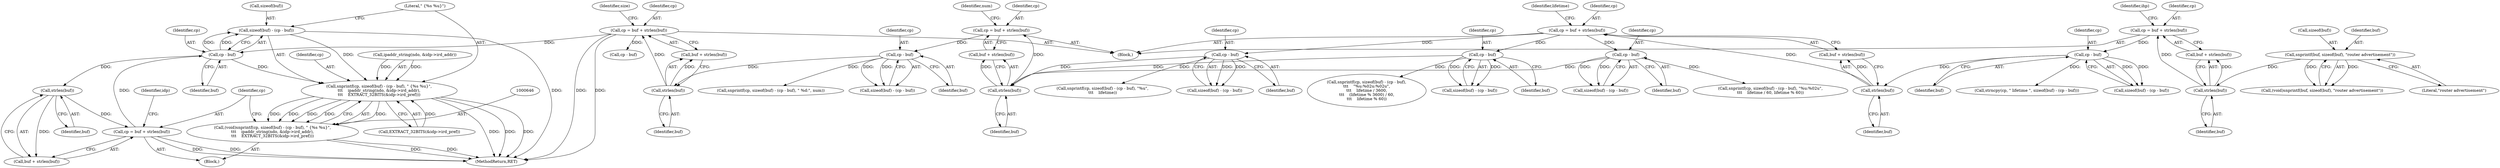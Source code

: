 digraph "0_tcpdump_1a1bce0526a77b62e41531b00f8bb5e21fd4f3a3@API" {
"1000649" [label="(Call,sizeof(buf) - (cp - buf))"];
"1000652" [label="(Call,cp - buf)"];
"1000667" [label="(Call,cp = buf + strlen(buf))"];
"1000671" [label="(Call,strlen(buf))"];
"1000599" [label="(Call,cp = buf + strlen(buf))"];
"1000603" [label="(Call,strlen(buf))"];
"1000594" [label="(Call,cp - buf)"];
"1000576" [label="(Call,cp = buf + strlen(buf))"];
"1000580" [label="(Call,strlen(buf))"];
"1000561" [label="(Call,cp - buf)"];
"1000497" [label="(Call,cp = buf + strlen(buf))"];
"1000501" [label="(Call,strlen(buf))"];
"1000494" [label="(Call,cp - buf)"];
"1000469" [label="(Call,cp = buf + strlen(buf))"];
"1000473" [label="(Call,strlen(buf))"];
"1000464" [label="(Call,snprintf(buf, sizeof(buf), \"router advertisement\"))"];
"1000522" [label="(Call,cp - buf)"];
"1000542" [label="(Call,cp - buf)"];
"1000647" [label="(Call,snprintf(cp, sizeof(buf) - (cp - buf), \" {%s %u}\",\n\t\t\t    ipaddr_string(ndo, &idp->ird_addr),\n\t\t\t    EXTRACT_32BITS(&idp->ird_pref)))"];
"1000645" [label="(Call,(void)snprintf(cp, sizeof(buf) - (cp - buf), \" {%s %u}\",\n\t\t\t    ipaddr_string(ndo, &idp->ird_addr),\n\t\t\t    EXTRACT_32BITS(&idp->ird_pref)))"];
"1000462" [label="(Call,(void)snprintf(buf, sizeof(buf), \"router advertisement\"))"];
"1000498" [label="(Identifier,cp)"];
"1000465" [label="(Identifier,buf)"];
"1000562" [label="(Identifier,cp)"];
"1000522" [label="(Call,cp - buf)"];
"1000523" [label="(Identifier,cp)"];
"1000654" [label="(Identifier,buf)"];
"1000591" [label="(Call,sizeof(buf) - (cp - buf))"];
"1000606" [label="(Identifier,size)"];
"1000561" [label="(Call,cp - buf)"];
"1000563" [label="(Identifier,buf)"];
"1000604" [label="(Identifier,buf)"];
"1000655" [label="(Literal,\" {%s %u}\")"];
"1000622" [label="(Call,cp - buf)"];
"1000543" [label="(Identifier,cp)"];
"1000601" [label="(Call,buf + strlen(buf))"];
"1000656" [label="(Call,ipaddr_string(ndo, &idp->ird_addr))"];
"1000524" [label="(Identifier,buf)"];
"1000600" [label="(Identifier,cp)"];
"1000474" [label="(Identifier,buf)"];
"1000577" [label="(Identifier,cp)"];
"1000589" [label="(Call,snprintf(cp, sizeof(buf) - (cp - buf), \" %d:\", num))"];
"1000542" [label="(Call,cp - buf)"];
"1000652" [label="(Call,cp - buf)"];
"1000464" [label="(Call,snprintf(buf, sizeof(buf), \"router advertisement\"))"];
"1000668" [label="(Identifier,cp)"];
"1000537" [label="(Call,snprintf(cp, sizeof(buf) - (cp - buf), \"%u:%02u\",\n\t\t\t    lifetime / 60, lifetime % 60))"];
"1000576" [label="(Call,cp = buf + strlen(buf))"];
"1000470" [label="(Identifier,cp)"];
"1000653" [label="(Identifier,cp)"];
"1000583" [label="(Identifier,num)"];
"1000473" [label="(Call,strlen(buf))"];
"1000466" [label="(Call,sizeof(buf))"];
"1000671" [label="(Call,strlen(buf))"];
"1000496" [label="(Identifier,buf)"];
"1000674" [label="(Identifier,idp)"];
"1000648" [label="(Identifier,cp)"];
"1000468" [label="(Literal,\"router advertisement\")"];
"1000581" [label="(Identifier,buf)"];
"1000544" [label="(Identifier,buf)"];
"1000504" [label="(Identifier,lifetime)"];
"1000502" [label="(Identifier,buf)"];
"1000580" [label="(Call,strlen(buf))"];
"1000499" [label="(Call,buf + strlen(buf))"];
"1000456" [label="(Block,)"];
"1000645" [label="(Call,(void)snprintf(cp, sizeof(buf) - (cp - buf), \" {%s %u}\",\n\t\t\t    ipaddr_string(ndo, &idp->ird_addr),\n\t\t\t    EXTRACT_32BITS(&idp->ird_pref)))"];
"1000662" [label="(Call,EXTRACT_32BITS(&idp->ird_pref))"];
"1000519" [label="(Call,sizeof(buf) - (cp - buf))"];
"1000669" [label="(Call,buf + strlen(buf))"];
"1000558" [label="(Call,sizeof(buf) - (cp - buf))"];
"1000494" [label="(Call,cp - buf)"];
"1000672" [label="(Identifier,buf)"];
"1000594" [label="(Call,cp - buf)"];
"1000539" [label="(Call,sizeof(buf) - (cp - buf))"];
"1000641" [label="(Block,)"];
"1000650" [label="(Call,sizeof(buf))"];
"1000491" [label="(Call,sizeof(buf) - (cp - buf))"];
"1000599" [label="(Call,cp = buf + strlen(buf))"];
"1000556" [label="(Call,snprintf(cp, sizeof(buf) - (cp - buf),\n\t\t\t    \"%u:%02u:%02u\",\n\t\t\t    lifetime / 3600,\n\t\t\t    (lifetime % 3600) / 60,\n\t\t\t    lifetime % 60))"];
"1000501" [label="(Call,strlen(buf))"];
"1000471" [label="(Call,buf + strlen(buf))"];
"1000476" [label="(Identifier,ihp)"];
"1000667" [label="(Call,cp = buf + strlen(buf))"];
"1000469" [label="(Call,cp = buf + strlen(buf))"];
"1000578" [label="(Call,buf + strlen(buf))"];
"1000488" [label="(Call,strncpy(cp, \" lifetime \", sizeof(buf) - (cp - buf)))"];
"1001279" [label="(MethodReturn,RET)"];
"1000649" [label="(Call,sizeof(buf) - (cp - buf))"];
"1000647" [label="(Call,snprintf(cp, sizeof(buf) - (cp - buf), \" {%s %u}\",\n\t\t\t    ipaddr_string(ndo, &idp->ird_addr),\n\t\t\t    EXTRACT_32BITS(&idp->ird_pref)))"];
"1000596" [label="(Identifier,buf)"];
"1000497" [label="(Call,cp = buf + strlen(buf))"];
"1000517" [label="(Call,snprintf(cp, sizeof(buf) - (cp - buf), \"%u\",\n\t\t\t    lifetime))"];
"1000595" [label="(Identifier,cp)"];
"1000495" [label="(Identifier,cp)"];
"1000603" [label="(Call,strlen(buf))"];
"1000649" -> "1000647"  [label="AST: "];
"1000649" -> "1000652"  [label="CFG: "];
"1000650" -> "1000649"  [label="AST: "];
"1000652" -> "1000649"  [label="AST: "];
"1000655" -> "1000649"  [label="CFG: "];
"1000649" -> "1001279"  [label="DDG: "];
"1000649" -> "1000647"  [label="DDG: "];
"1000652" -> "1000649"  [label="DDG: "];
"1000652" -> "1000649"  [label="DDG: "];
"1000652" -> "1000654"  [label="CFG: "];
"1000653" -> "1000652"  [label="AST: "];
"1000654" -> "1000652"  [label="AST: "];
"1000652" -> "1000647"  [label="DDG: "];
"1000667" -> "1000652"  [label="DDG: "];
"1000599" -> "1000652"  [label="DDG: "];
"1000652" -> "1000671"  [label="DDG: "];
"1000667" -> "1000641"  [label="AST: "];
"1000667" -> "1000669"  [label="CFG: "];
"1000668" -> "1000667"  [label="AST: "];
"1000669" -> "1000667"  [label="AST: "];
"1000674" -> "1000667"  [label="CFG: "];
"1000667" -> "1001279"  [label="DDG: "];
"1000667" -> "1001279"  [label="DDG: "];
"1000671" -> "1000667"  [label="DDG: "];
"1000671" -> "1000669"  [label="AST: "];
"1000671" -> "1000672"  [label="CFG: "];
"1000672" -> "1000671"  [label="AST: "];
"1000669" -> "1000671"  [label="CFG: "];
"1000671" -> "1000669"  [label="DDG: "];
"1000599" -> "1000456"  [label="AST: "];
"1000599" -> "1000601"  [label="CFG: "];
"1000600" -> "1000599"  [label="AST: "];
"1000601" -> "1000599"  [label="AST: "];
"1000606" -> "1000599"  [label="CFG: "];
"1000599" -> "1001279"  [label="DDG: "];
"1000599" -> "1001279"  [label="DDG: "];
"1000603" -> "1000599"  [label="DDG: "];
"1000599" -> "1000622"  [label="DDG: "];
"1000603" -> "1000601"  [label="AST: "];
"1000603" -> "1000604"  [label="CFG: "];
"1000604" -> "1000603"  [label="AST: "];
"1000601" -> "1000603"  [label="CFG: "];
"1000603" -> "1000601"  [label="DDG: "];
"1000594" -> "1000603"  [label="DDG: "];
"1000594" -> "1000591"  [label="AST: "];
"1000594" -> "1000596"  [label="CFG: "];
"1000595" -> "1000594"  [label="AST: "];
"1000596" -> "1000594"  [label="AST: "];
"1000591" -> "1000594"  [label="CFG: "];
"1000594" -> "1000589"  [label="DDG: "];
"1000594" -> "1000591"  [label="DDG: "];
"1000594" -> "1000591"  [label="DDG: "];
"1000576" -> "1000594"  [label="DDG: "];
"1000576" -> "1000456"  [label="AST: "];
"1000576" -> "1000578"  [label="CFG: "];
"1000577" -> "1000576"  [label="AST: "];
"1000578" -> "1000576"  [label="AST: "];
"1000583" -> "1000576"  [label="CFG: "];
"1000580" -> "1000576"  [label="DDG: "];
"1000580" -> "1000578"  [label="AST: "];
"1000580" -> "1000581"  [label="CFG: "];
"1000581" -> "1000580"  [label="AST: "];
"1000578" -> "1000580"  [label="CFG: "];
"1000580" -> "1000578"  [label="DDG: "];
"1000561" -> "1000580"  [label="DDG: "];
"1000522" -> "1000580"  [label="DDG: "];
"1000542" -> "1000580"  [label="DDG: "];
"1000561" -> "1000558"  [label="AST: "];
"1000561" -> "1000563"  [label="CFG: "];
"1000562" -> "1000561"  [label="AST: "];
"1000563" -> "1000561"  [label="AST: "];
"1000558" -> "1000561"  [label="CFG: "];
"1000561" -> "1000556"  [label="DDG: "];
"1000561" -> "1000558"  [label="DDG: "];
"1000561" -> "1000558"  [label="DDG: "];
"1000497" -> "1000561"  [label="DDG: "];
"1000497" -> "1000456"  [label="AST: "];
"1000497" -> "1000499"  [label="CFG: "];
"1000498" -> "1000497"  [label="AST: "];
"1000499" -> "1000497"  [label="AST: "];
"1000504" -> "1000497"  [label="CFG: "];
"1000501" -> "1000497"  [label="DDG: "];
"1000497" -> "1000522"  [label="DDG: "];
"1000497" -> "1000542"  [label="DDG: "];
"1000501" -> "1000499"  [label="AST: "];
"1000501" -> "1000502"  [label="CFG: "];
"1000502" -> "1000501"  [label="AST: "];
"1000499" -> "1000501"  [label="CFG: "];
"1000501" -> "1000499"  [label="DDG: "];
"1000494" -> "1000501"  [label="DDG: "];
"1000494" -> "1000491"  [label="AST: "];
"1000494" -> "1000496"  [label="CFG: "];
"1000495" -> "1000494"  [label="AST: "];
"1000496" -> "1000494"  [label="AST: "];
"1000491" -> "1000494"  [label="CFG: "];
"1000494" -> "1000488"  [label="DDG: "];
"1000494" -> "1000491"  [label="DDG: "];
"1000494" -> "1000491"  [label="DDG: "];
"1000469" -> "1000494"  [label="DDG: "];
"1000469" -> "1000456"  [label="AST: "];
"1000469" -> "1000471"  [label="CFG: "];
"1000470" -> "1000469"  [label="AST: "];
"1000471" -> "1000469"  [label="AST: "];
"1000476" -> "1000469"  [label="CFG: "];
"1000473" -> "1000469"  [label="DDG: "];
"1000473" -> "1000471"  [label="AST: "];
"1000473" -> "1000474"  [label="CFG: "];
"1000474" -> "1000473"  [label="AST: "];
"1000471" -> "1000473"  [label="CFG: "];
"1000473" -> "1000471"  [label="DDG: "];
"1000464" -> "1000473"  [label="DDG: "];
"1000464" -> "1000462"  [label="AST: "];
"1000464" -> "1000468"  [label="CFG: "];
"1000465" -> "1000464"  [label="AST: "];
"1000466" -> "1000464"  [label="AST: "];
"1000468" -> "1000464"  [label="AST: "];
"1000462" -> "1000464"  [label="CFG: "];
"1000464" -> "1000462"  [label="DDG: "];
"1000464" -> "1000462"  [label="DDG: "];
"1000522" -> "1000519"  [label="AST: "];
"1000522" -> "1000524"  [label="CFG: "];
"1000523" -> "1000522"  [label="AST: "];
"1000524" -> "1000522"  [label="AST: "];
"1000519" -> "1000522"  [label="CFG: "];
"1000522" -> "1000517"  [label="DDG: "];
"1000522" -> "1000519"  [label="DDG: "];
"1000522" -> "1000519"  [label="DDG: "];
"1000542" -> "1000539"  [label="AST: "];
"1000542" -> "1000544"  [label="CFG: "];
"1000543" -> "1000542"  [label="AST: "];
"1000544" -> "1000542"  [label="AST: "];
"1000539" -> "1000542"  [label="CFG: "];
"1000542" -> "1000537"  [label="DDG: "];
"1000542" -> "1000539"  [label="DDG: "];
"1000542" -> "1000539"  [label="DDG: "];
"1000647" -> "1000645"  [label="AST: "];
"1000647" -> "1000662"  [label="CFG: "];
"1000648" -> "1000647"  [label="AST: "];
"1000655" -> "1000647"  [label="AST: "];
"1000656" -> "1000647"  [label="AST: "];
"1000662" -> "1000647"  [label="AST: "];
"1000645" -> "1000647"  [label="CFG: "];
"1000647" -> "1001279"  [label="DDG: "];
"1000647" -> "1001279"  [label="DDG: "];
"1000647" -> "1001279"  [label="DDG: "];
"1000647" -> "1000645"  [label="DDG: "];
"1000647" -> "1000645"  [label="DDG: "];
"1000647" -> "1000645"  [label="DDG: "];
"1000647" -> "1000645"  [label="DDG: "];
"1000647" -> "1000645"  [label="DDG: "];
"1000656" -> "1000647"  [label="DDG: "];
"1000656" -> "1000647"  [label="DDG: "];
"1000662" -> "1000647"  [label="DDG: "];
"1000645" -> "1000641"  [label="AST: "];
"1000646" -> "1000645"  [label="AST: "];
"1000668" -> "1000645"  [label="CFG: "];
"1000645" -> "1001279"  [label="DDG: "];
"1000645" -> "1001279"  [label="DDG: "];
}
